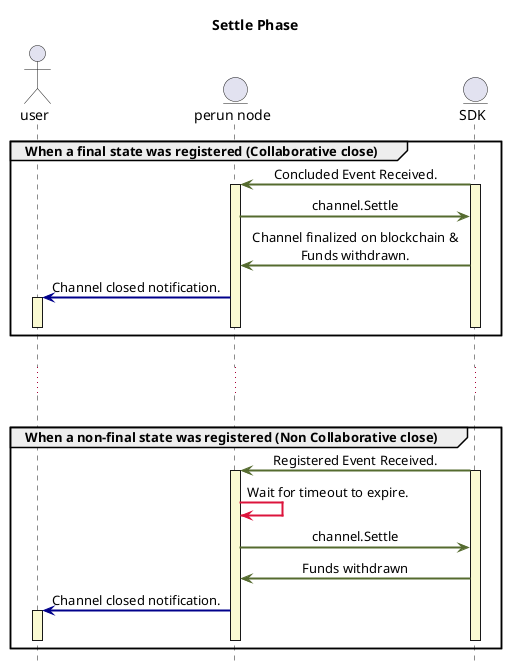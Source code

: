 @startuml seq_4_settle
Title Settle Phase

actor user
entity "perun node" as perun_node
entity SDK

skinparam sequence {
    messageAlign center
    ArrowThickness 2
    BoxBorderColor Sienna
    BoxBackgroundColor SeaShell
    GroupBodyBackgroundColor transparent
    NoteTextAlignment center
    DefaultTextAlignment center
}
hide footbox

group When a final state was registered (Collaborative close)

perun_node <-[#DarkOliveGreen] SDK: Concluded Event Received.
activate perun_node #LightGoldenRodYellow
activate SDK #LightGoldenRodYellow
perun_node [#DarkOliveGreen]-> SDK: channel.Settle
perun_node <-[#DarkOliveGreen] SDK: Channel finalized on blockchain &\nFunds withdrawn.
user <-[#DarkBlue] perun_node: Channel closed notification.
activate user #LightGoldenRodYellow
deactivate user
deactivate perun_node
deactivate SDK

'group
end

|||
...
|||

group When a non-final state was registered (Non Collaborative close)

perun_node <-[#DarkOliveGreen] SDK: Registered Event Received.
activate SDK #LightGoldenRodYellow
activate perun_node #LightGoldenRodYellow
perun_node [#Crimson]-> perun_node: Wait for timeout to expire.
perun_node [#DarkOliveGreen]-> SDK: channel.Settle
perun_node <-[#DarkOliveGreen] SDK: Funds withdrawn
user <-[#DarkBlue] perun_node: Channel closed notification.
activate user #LightGoldenRodYellow
deactivate user
deactivate perun_node
deactivate SDK

'group
end

@enduml
